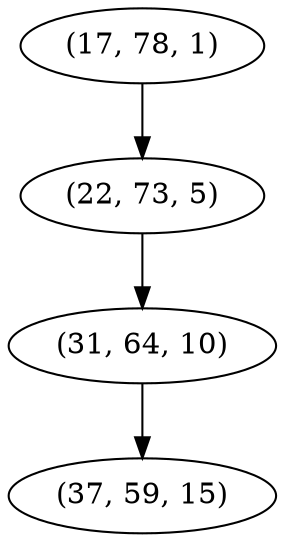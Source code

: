 digraph tree {
    "(17, 78, 1)";
    "(22, 73, 5)";
    "(31, 64, 10)";
    "(37, 59, 15)";
    "(17, 78, 1)" -> "(22, 73, 5)";
    "(22, 73, 5)" -> "(31, 64, 10)";
    "(31, 64, 10)" -> "(37, 59, 15)";
}
